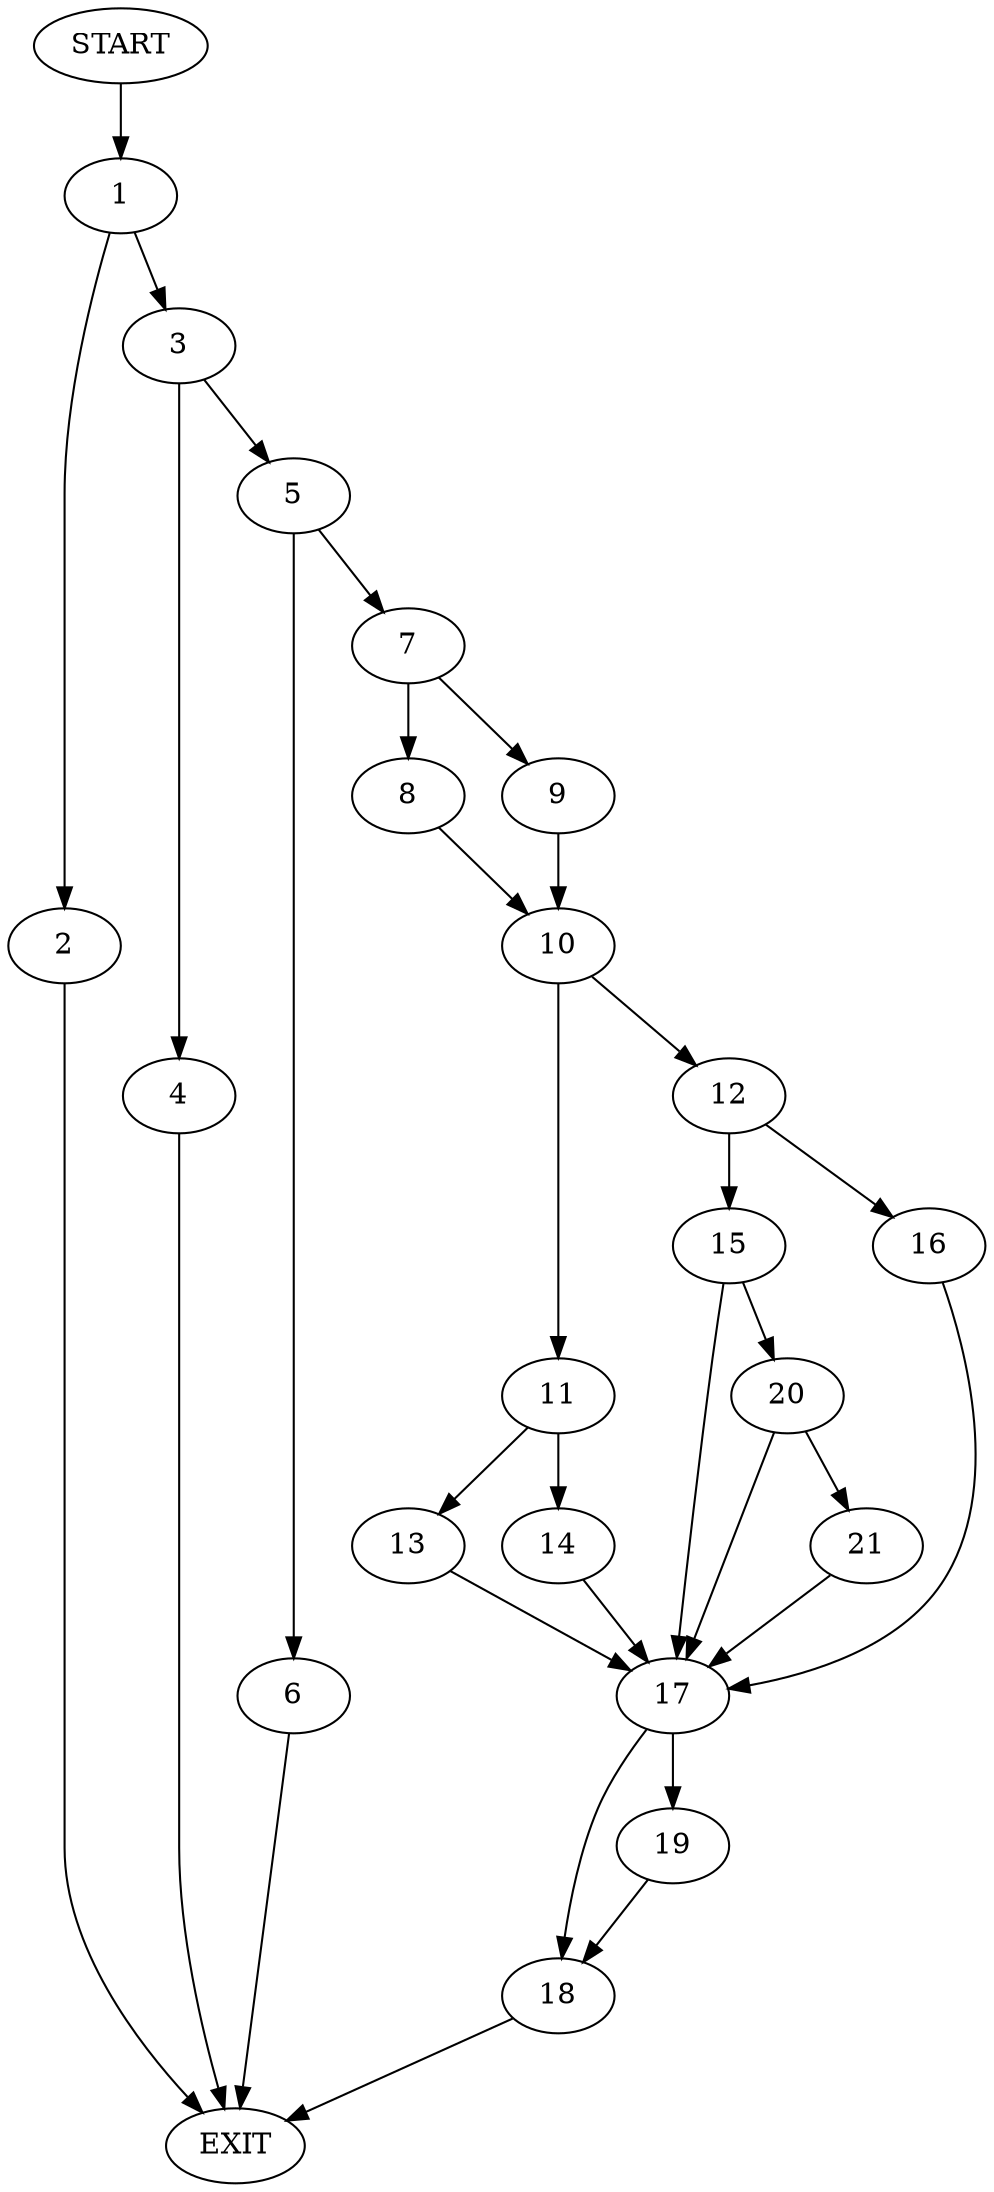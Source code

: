 digraph {
0 [label="START"]
22 [label="EXIT"]
0 -> 1
1 -> 2
1 -> 3
3 -> 4
3 -> 5
2 -> 22
4 -> 22
5 -> 6
5 -> 7
6 -> 22
7 -> 8
7 -> 9
8 -> 10
9 -> 10
10 -> 11
10 -> 12
11 -> 13
11 -> 14
12 -> 15
12 -> 16
13 -> 17
14 -> 17
17 -> 18
17 -> 19
15 -> 20
15 -> 17
16 -> 17
20 -> 17
20 -> 21
21 -> 17
19 -> 18
18 -> 22
}
